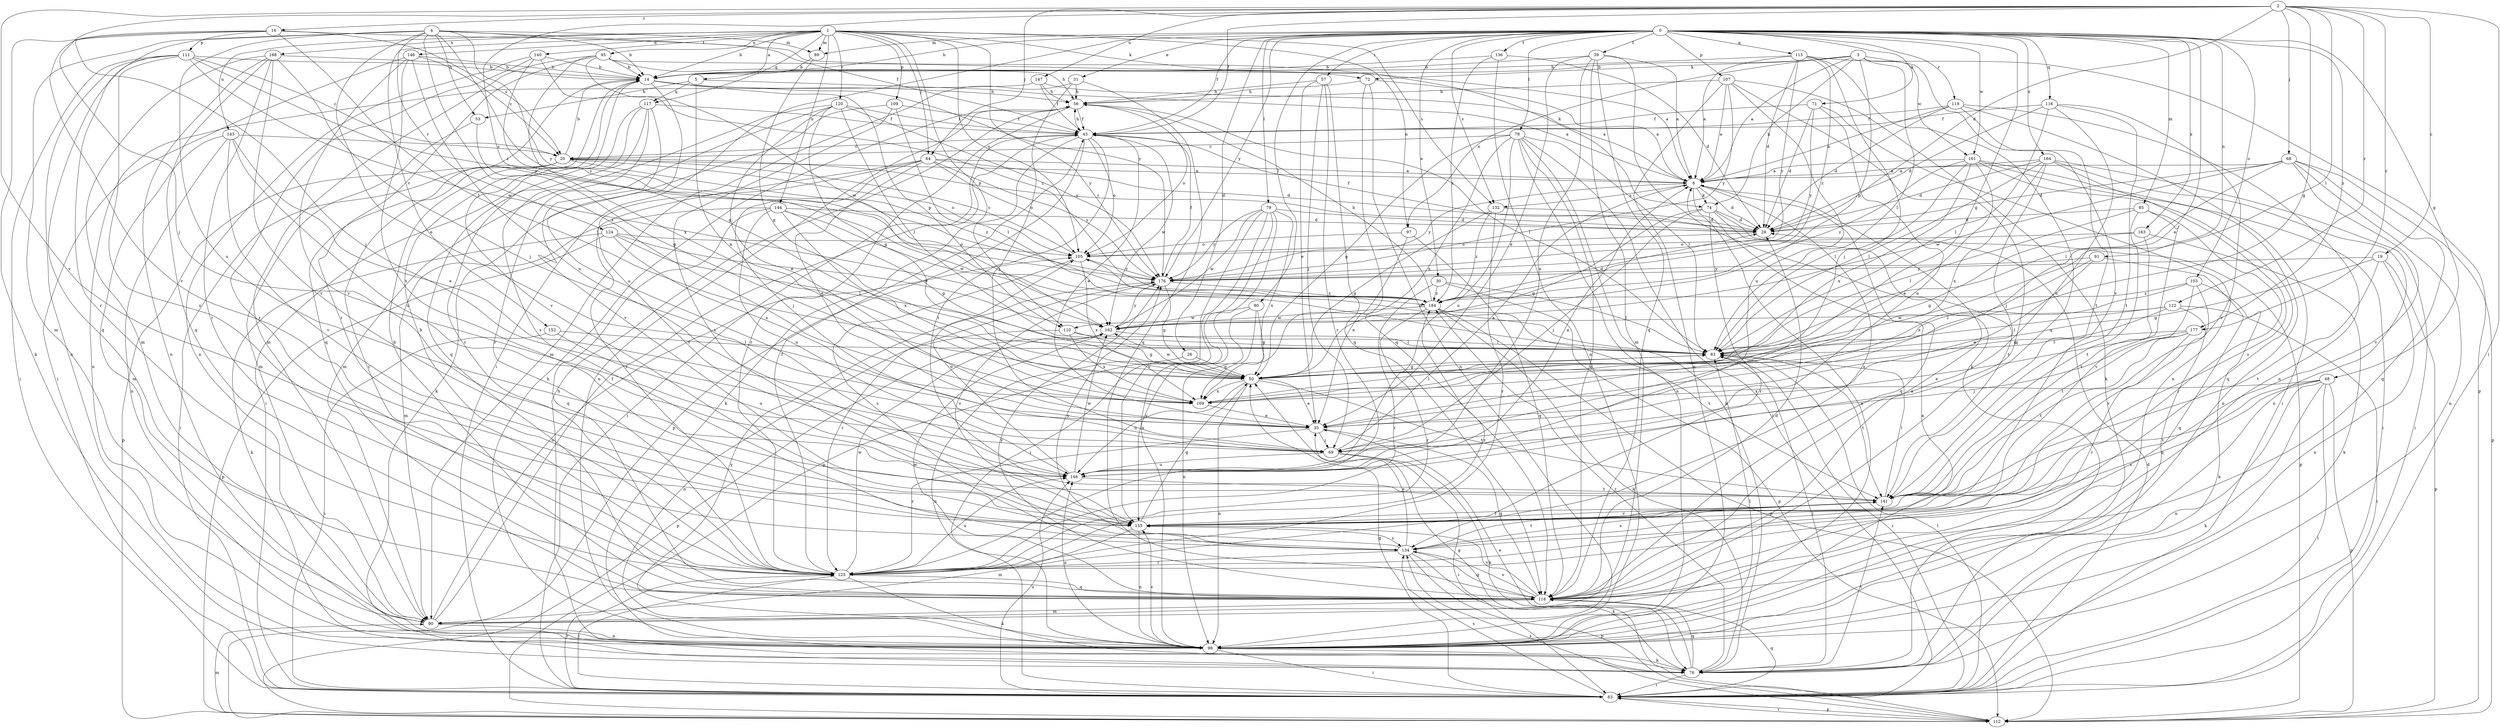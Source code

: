 strict digraph  {
0;
1;
2;
3;
4;
5;
6;
14;
16;
19;
20;
26;
28;
30;
31;
35;
39;
43;
48;
50;
53;
56;
57;
63;
64;
68;
69;
71;
72;
74;
76;
78;
79;
80;
83;
85;
89;
90;
91;
95;
97;
98;
103;
105;
107;
109;
110;
111;
112;
113;
116;
117;
118;
119;
120;
122;
124;
125;
132;
134;
136;
140;
141;
143;
144;
146;
147;
148;
152;
155;
161;
162;
163;
164;
168;
169;
176;
177;
184;
0 -> 14  [label=b];
0 -> 26  [label=d];
0 -> 30  [label=e];
0 -> 31  [label=e];
0 -> 35  [label=e];
0 -> 39  [label=f];
0 -> 43  [label=f];
0 -> 48  [label=g];
0 -> 50  [label=g];
0 -> 57  [label=i];
0 -> 63  [label=i];
0 -> 71  [label=k];
0 -> 78  [label=l];
0 -> 79  [label=l];
0 -> 80  [label=l];
0 -> 85  [label=m];
0 -> 89  [label=m];
0 -> 91  [label=n];
0 -> 103  [label=o];
0 -> 107  [label=p];
0 -> 113  [label=q];
0 -> 116  [label=q];
0 -> 119  [label=r];
0 -> 132  [label=s];
0 -> 136  [label=t];
0 -> 161  [label=w];
0 -> 163  [label=x];
0 -> 164  [label=x];
0 -> 176  [label=y];
0 -> 177  [label=z];
1 -> 5  [label=a];
1 -> 14  [label=b];
1 -> 64  [label=j];
1 -> 72  [label=k];
1 -> 89  [label=m];
1 -> 95  [label=n];
1 -> 97  [label=n];
1 -> 105  [label=o];
1 -> 109  [label=p];
1 -> 110  [label=p];
1 -> 117  [label=q];
1 -> 120  [label=r];
1 -> 132  [label=s];
1 -> 140  [label=t];
1 -> 143  [label=u];
1 -> 144  [label=u];
1 -> 146  [label=u];
1 -> 152  [label=v];
1 -> 168  [label=x];
1 -> 176  [label=y];
2 -> 16  [label=c];
2 -> 19  [label=c];
2 -> 28  [label=d];
2 -> 43  [label=f];
2 -> 50  [label=g];
2 -> 63  [label=i];
2 -> 64  [label=j];
2 -> 68  [label=j];
2 -> 69  [label=j];
2 -> 83  [label=l];
2 -> 122  [label=r];
2 -> 147  [label=u];
2 -> 155  [label=v];
2 -> 177  [label=z];
2 -> 184  [label=z];
3 -> 6  [label=a];
3 -> 14  [label=b];
3 -> 72  [label=k];
3 -> 74  [label=k];
3 -> 83  [label=l];
3 -> 97  [label=n];
3 -> 110  [label=p];
3 -> 155  [label=v];
3 -> 161  [label=w];
4 -> 14  [label=b];
4 -> 35  [label=e];
4 -> 53  [label=h];
4 -> 74  [label=k];
4 -> 89  [label=m];
4 -> 90  [label=m];
4 -> 124  [label=r];
4 -> 125  [label=r];
4 -> 148  [label=u];
4 -> 169  [label=x];
4 -> 176  [label=y];
4 -> 184  [label=z];
5 -> 6  [label=a];
5 -> 53  [label=h];
5 -> 117  [label=q];
5 -> 169  [label=x];
6 -> 28  [label=d];
6 -> 74  [label=k];
6 -> 98  [label=n];
6 -> 118  [label=q];
6 -> 132  [label=s];
6 -> 134  [label=s];
6 -> 176  [label=y];
14 -> 56  [label=h];
14 -> 110  [label=p];
14 -> 118  [label=q];
14 -> 148  [label=u];
14 -> 155  [label=v];
14 -> 176  [label=y];
16 -> 20  [label=c];
16 -> 43  [label=f];
16 -> 69  [label=j];
16 -> 76  [label=k];
16 -> 83  [label=l];
16 -> 111  [label=p];
16 -> 155  [label=v];
19 -> 50  [label=g];
19 -> 98  [label=n];
19 -> 112  [label=p];
19 -> 141  [label=t];
19 -> 176  [label=y];
20 -> 6  [label=a];
20 -> 14  [label=b];
20 -> 63  [label=i];
20 -> 105  [label=o];
20 -> 112  [label=p];
20 -> 125  [label=r];
20 -> 184  [label=z];
26 -> 50  [label=g];
26 -> 98  [label=n];
28 -> 20  [label=c];
28 -> 43  [label=f];
28 -> 105  [label=o];
30 -> 83  [label=l];
30 -> 112  [label=p];
30 -> 125  [label=r];
30 -> 184  [label=z];
31 -> 56  [label=h];
31 -> 69  [label=j];
31 -> 90  [label=m];
31 -> 118  [label=q];
35 -> 69  [label=j];
35 -> 118  [label=q];
35 -> 125  [label=r];
39 -> 6  [label=a];
39 -> 14  [label=b];
39 -> 35  [label=e];
39 -> 76  [label=k];
39 -> 90  [label=m];
39 -> 118  [label=q];
39 -> 148  [label=u];
43 -> 20  [label=c];
43 -> 35  [label=e];
43 -> 56  [label=h];
43 -> 63  [label=i];
43 -> 76  [label=k];
43 -> 105  [label=o];
43 -> 112  [label=p];
43 -> 141  [label=t];
43 -> 162  [label=w];
48 -> 63  [label=i];
48 -> 76  [label=k];
48 -> 98  [label=n];
48 -> 112  [label=p];
48 -> 134  [label=s];
48 -> 141  [label=t];
48 -> 169  [label=x];
50 -> 35  [label=e];
50 -> 98  [label=n];
50 -> 141  [label=t];
50 -> 148  [label=u];
50 -> 162  [label=w];
50 -> 169  [label=x];
53 -> 50  [label=g];
53 -> 90  [label=m];
56 -> 43  [label=f];
56 -> 83  [label=l];
56 -> 98  [label=n];
56 -> 105  [label=o];
56 -> 125  [label=r];
57 -> 35  [label=e];
57 -> 56  [label=h];
57 -> 69  [label=j];
57 -> 118  [label=q];
57 -> 125  [label=r];
63 -> 28  [label=d];
63 -> 50  [label=g];
63 -> 83  [label=l];
63 -> 112  [label=p];
63 -> 118  [label=q];
63 -> 125  [label=r];
63 -> 134  [label=s];
63 -> 148  [label=u];
64 -> 6  [label=a];
64 -> 28  [label=d];
64 -> 35  [label=e];
64 -> 69  [label=j];
64 -> 105  [label=o];
64 -> 125  [label=r];
64 -> 155  [label=v];
64 -> 176  [label=y];
68 -> 6  [label=a];
68 -> 28  [label=d];
68 -> 83  [label=l];
68 -> 98  [label=n];
68 -> 112  [label=p];
68 -> 118  [label=q];
68 -> 155  [label=v];
68 -> 162  [label=w];
69 -> 6  [label=a];
69 -> 63  [label=i];
69 -> 76  [label=k];
69 -> 148  [label=u];
71 -> 28  [label=d];
71 -> 43  [label=f];
71 -> 98  [label=n];
71 -> 148  [label=u];
71 -> 176  [label=y];
72 -> 6  [label=a];
72 -> 56  [label=h];
72 -> 98  [label=n];
72 -> 118  [label=q];
74 -> 28  [label=d];
74 -> 50  [label=g];
74 -> 69  [label=j];
74 -> 112  [label=p];
74 -> 125  [label=r];
74 -> 141  [label=t];
76 -> 35  [label=e];
76 -> 56  [label=h];
76 -> 63  [label=i];
76 -> 83  [label=l];
76 -> 118  [label=q];
76 -> 141  [label=t];
76 -> 184  [label=z];
78 -> 20  [label=c];
78 -> 50  [label=g];
78 -> 63  [label=i];
78 -> 76  [label=k];
78 -> 83  [label=l];
78 -> 98  [label=n];
78 -> 118  [label=q];
78 -> 148  [label=u];
78 -> 169  [label=x];
79 -> 28  [label=d];
79 -> 63  [label=i];
79 -> 98  [label=n];
79 -> 112  [label=p];
79 -> 155  [label=v];
79 -> 162  [label=w];
79 -> 169  [label=x];
79 -> 176  [label=y];
80 -> 50  [label=g];
80 -> 98  [label=n];
80 -> 155  [label=v];
80 -> 162  [label=w];
83 -> 50  [label=g];
83 -> 63  [label=i];
83 -> 105  [label=o];
83 -> 141  [label=t];
85 -> 28  [label=d];
85 -> 83  [label=l];
85 -> 125  [label=r];
85 -> 141  [label=t];
85 -> 155  [label=v];
89 -> 14  [label=b];
89 -> 50  [label=g];
90 -> 6  [label=a];
90 -> 43  [label=f];
90 -> 98  [label=n];
90 -> 105  [label=o];
91 -> 35  [label=e];
91 -> 118  [label=q];
91 -> 169  [label=x];
91 -> 176  [label=y];
95 -> 6  [label=a];
95 -> 14  [label=b];
95 -> 56  [label=h];
95 -> 90  [label=m];
95 -> 125  [label=r];
95 -> 162  [label=w];
95 -> 169  [label=x];
97 -> 35  [label=e];
97 -> 105  [label=o];
97 -> 118  [label=q];
98 -> 56  [label=h];
98 -> 63  [label=i];
98 -> 76  [label=k];
98 -> 83  [label=l];
98 -> 148  [label=u];
98 -> 155  [label=v];
98 -> 176  [label=y];
103 -> 76  [label=k];
103 -> 83  [label=l];
103 -> 141  [label=t];
103 -> 155  [label=v];
103 -> 184  [label=z];
105 -> 20  [label=c];
105 -> 134  [label=s];
105 -> 169  [label=x];
105 -> 176  [label=y];
107 -> 6  [label=a];
107 -> 56  [label=h];
107 -> 76  [label=k];
107 -> 98  [label=n];
107 -> 118  [label=q];
107 -> 148  [label=u];
107 -> 176  [label=y];
109 -> 43  [label=f];
109 -> 76  [label=k];
109 -> 83  [label=l];
109 -> 134  [label=s];
110 -> 50  [label=g];
110 -> 83  [label=l];
110 -> 98  [label=n];
110 -> 169  [label=x];
111 -> 14  [label=b];
111 -> 20  [label=c];
111 -> 63  [label=i];
111 -> 98  [label=n];
111 -> 118  [label=q];
111 -> 134  [label=s];
111 -> 162  [label=w];
111 -> 176  [label=y];
112 -> 50  [label=g];
112 -> 63  [label=i];
112 -> 90  [label=m];
112 -> 134  [label=s];
113 -> 6  [label=a];
113 -> 14  [label=b];
113 -> 28  [label=d];
113 -> 69  [label=j];
113 -> 112  [label=p];
113 -> 118  [label=q];
113 -> 176  [label=y];
113 -> 184  [label=z];
116 -> 28  [label=d];
116 -> 43  [label=f];
116 -> 83  [label=l];
116 -> 141  [label=t];
116 -> 148  [label=u];
116 -> 155  [label=v];
117 -> 43  [label=f];
117 -> 63  [label=i];
117 -> 118  [label=q];
117 -> 125  [label=r];
117 -> 134  [label=s];
117 -> 155  [label=v];
118 -> 6  [label=a];
118 -> 14  [label=b];
118 -> 28  [label=d];
118 -> 90  [label=m];
118 -> 134  [label=s];
118 -> 155  [label=v];
118 -> 162  [label=w];
118 -> 176  [label=y];
119 -> 6  [label=a];
119 -> 28  [label=d];
119 -> 43  [label=f];
119 -> 63  [label=i];
119 -> 98  [label=n];
119 -> 141  [label=t];
120 -> 35  [label=e];
120 -> 43  [label=f];
120 -> 50  [label=g];
120 -> 83  [label=l];
120 -> 90  [label=m];
120 -> 125  [label=r];
120 -> 176  [label=y];
122 -> 50  [label=g];
122 -> 63  [label=i];
122 -> 83  [label=l];
122 -> 118  [label=q];
122 -> 162  [label=w];
124 -> 76  [label=k];
124 -> 83  [label=l];
124 -> 105  [label=o];
124 -> 112  [label=p];
124 -> 162  [label=w];
124 -> 169  [label=x];
125 -> 14  [label=b];
125 -> 43  [label=f];
125 -> 63  [label=i];
125 -> 76  [label=k];
125 -> 118  [label=q];
125 -> 148  [label=u];
125 -> 162  [label=w];
125 -> 184  [label=z];
132 -> 28  [label=d];
132 -> 50  [label=g];
132 -> 125  [label=r];
132 -> 184  [label=z];
134 -> 35  [label=e];
134 -> 76  [label=k];
134 -> 112  [label=p];
134 -> 118  [label=q];
134 -> 125  [label=r];
134 -> 141  [label=t];
134 -> 176  [label=y];
136 -> 14  [label=b];
136 -> 28  [label=d];
136 -> 98  [label=n];
136 -> 184  [label=z];
140 -> 14  [label=b];
140 -> 50  [label=g];
140 -> 98  [label=n];
140 -> 125  [label=r];
140 -> 184  [label=z];
141 -> 83  [label=l];
141 -> 134  [label=s];
141 -> 155  [label=v];
143 -> 20  [label=c];
143 -> 35  [label=e];
143 -> 90  [label=m];
143 -> 98  [label=n];
143 -> 148  [label=u];
143 -> 155  [label=v];
144 -> 28  [label=d];
144 -> 50  [label=g];
144 -> 90  [label=m];
144 -> 118  [label=q];
144 -> 148  [label=u];
144 -> 162  [label=w];
144 -> 169  [label=x];
146 -> 14  [label=b];
146 -> 20  [label=c];
146 -> 63  [label=i];
146 -> 141  [label=t];
146 -> 148  [label=u];
146 -> 155  [label=v];
147 -> 6  [label=a];
147 -> 43  [label=f];
147 -> 56  [label=h];
147 -> 98  [label=n];
148 -> 6  [label=a];
148 -> 105  [label=o];
148 -> 141  [label=t];
148 -> 162  [label=w];
152 -> 63  [label=i];
152 -> 83  [label=l];
152 -> 148  [label=u];
155 -> 50  [label=g];
155 -> 90  [label=m];
155 -> 98  [label=n];
155 -> 134  [label=s];
155 -> 141  [label=t];
161 -> 6  [label=a];
161 -> 35  [label=e];
161 -> 63  [label=i];
161 -> 83  [label=l];
161 -> 98  [label=n];
161 -> 118  [label=q];
161 -> 169  [label=x];
161 -> 184  [label=z];
162 -> 83  [label=l];
162 -> 112  [label=p];
162 -> 176  [label=y];
163 -> 50  [label=g];
163 -> 76  [label=k];
163 -> 105  [label=o];
163 -> 141  [label=t];
164 -> 6  [label=a];
164 -> 28  [label=d];
164 -> 63  [label=i];
164 -> 69  [label=j];
164 -> 83  [label=l];
164 -> 98  [label=n];
164 -> 134  [label=s];
164 -> 169  [label=x];
168 -> 14  [label=b];
168 -> 69  [label=j];
168 -> 90  [label=m];
168 -> 98  [label=n];
168 -> 118  [label=q];
168 -> 125  [label=r];
168 -> 155  [label=v];
169 -> 35  [label=e];
169 -> 83  [label=l];
176 -> 43  [label=f];
176 -> 50  [label=g];
176 -> 125  [label=r];
176 -> 155  [label=v];
176 -> 184  [label=z];
177 -> 35  [label=e];
177 -> 69  [label=j];
177 -> 83  [label=l];
177 -> 125  [label=r];
177 -> 141  [label=t];
184 -> 28  [label=d];
184 -> 56  [label=h];
184 -> 76  [label=k];
184 -> 112  [label=p];
184 -> 125  [label=r];
184 -> 141  [label=t];
184 -> 162  [label=w];
}
